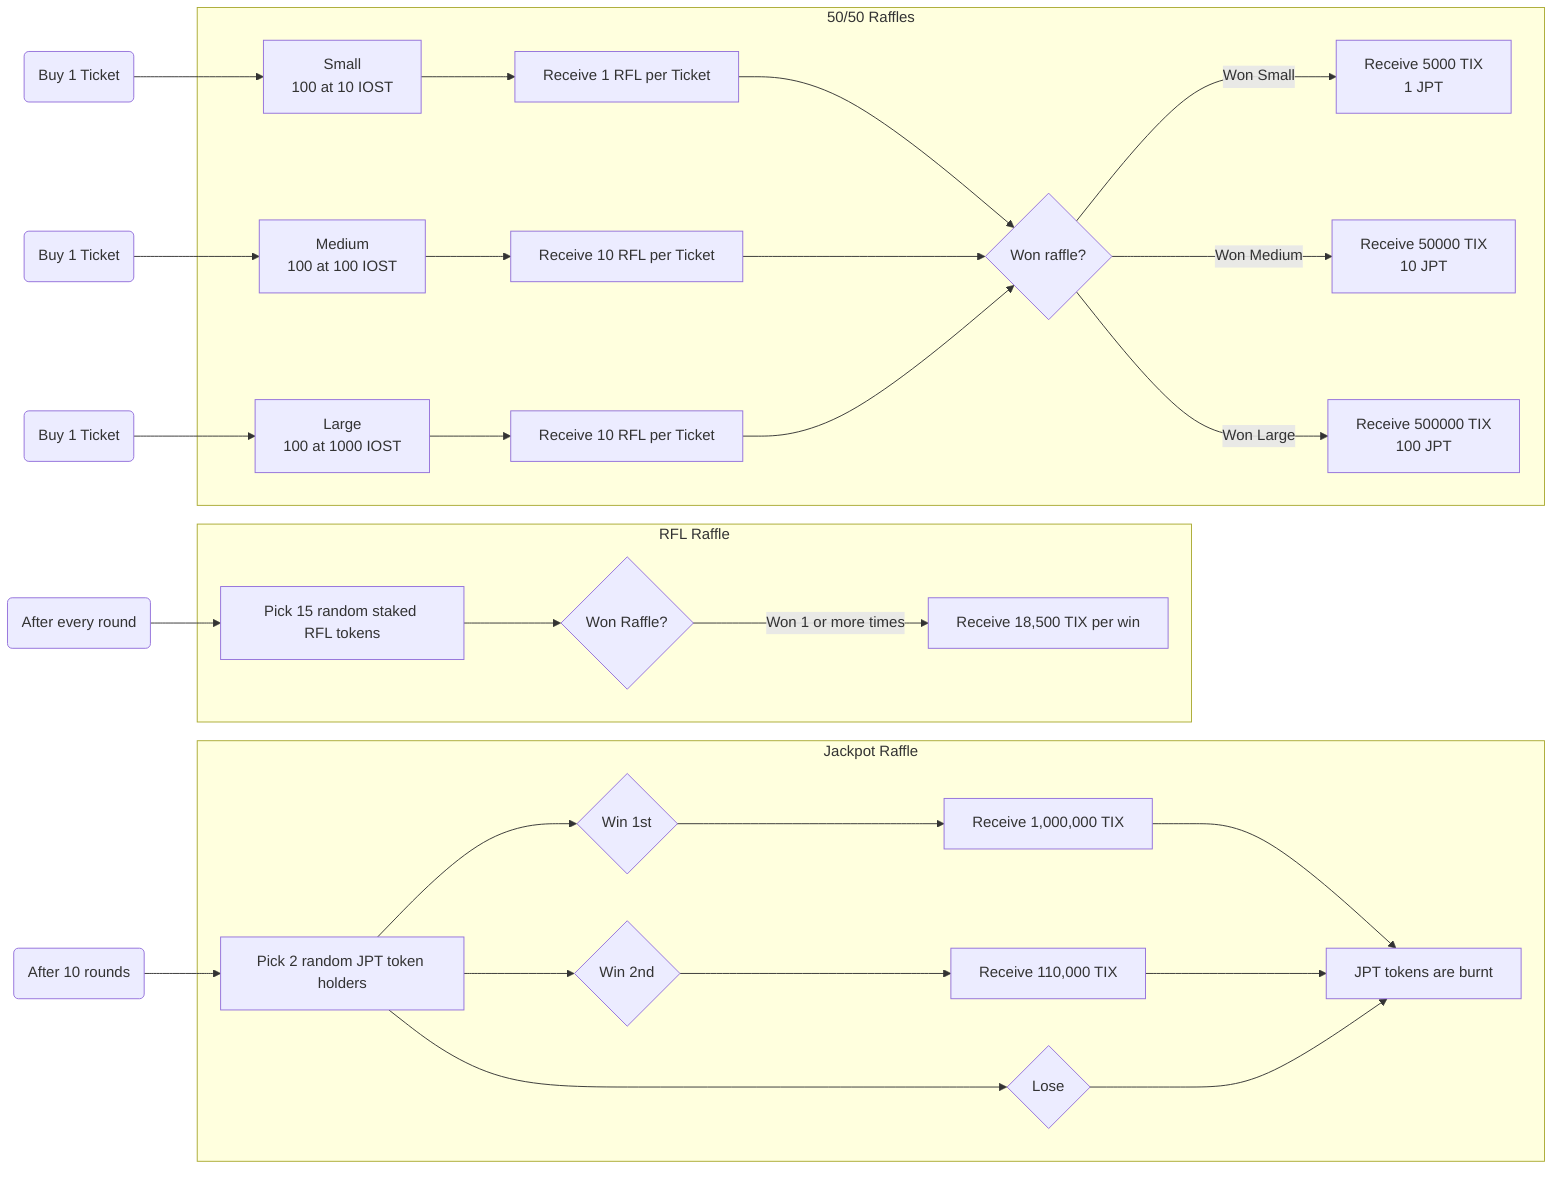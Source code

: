 graph LR
  BBBB(Buy 1 Ticket)-->B
  CCCC(Buy 1 Ticket)-->C
  DDDD(Buy 1 Ticket)-->D
  AAAAAA(After 10 rounds)-->AA
  AAAAAAA(After every round)-->AAA
  subgraph RFL Raffle
  AAA[Pick 15 random staked RFL tokens]
  AAA-->BBB{Won Raffle?}
  BBB-->|Won 1 or more times| CCC[Receive 18,500 TIX per win]
  end
  subgraph Jackpot Raffle
  AA[Pick 2 random JPT token holders]
  AA-->BB{Win 1st}
  BB-->CC[Receive 1,000,000 TIX]
  CC-->FF
  AA-->DD{Win 2nd}
  DD-->EE[Receive 110,000 TIX]
  EE-->FF
  AA-->GG{Lose}
  GG-->FF
  FF[JPT tokens are burnt]
  end

  subgraph 50/50 Raffles
  B[Small<br />100 at 10 IOST] --> E[Receive 1 RFL per Ticket]
  C[Medium<br />100 at 100 IOST] --> F[Receive 10 RFL per Ticket]
  D[Large<br />100 at 1000 IOST] --> G[Receive 10 RFL per Ticket]
  E --> H{Won raffle?}
  F --> H
  G --> H
  H -->|Won Small| L[Receive 5000 TIX<br />1 JPT]
  H -->|Won Medium| M[Receive 50000 TIX<br />10 JPT]
  H -->|Won Large| N[Receive 500000 TIX<br />100 JPT]
  end